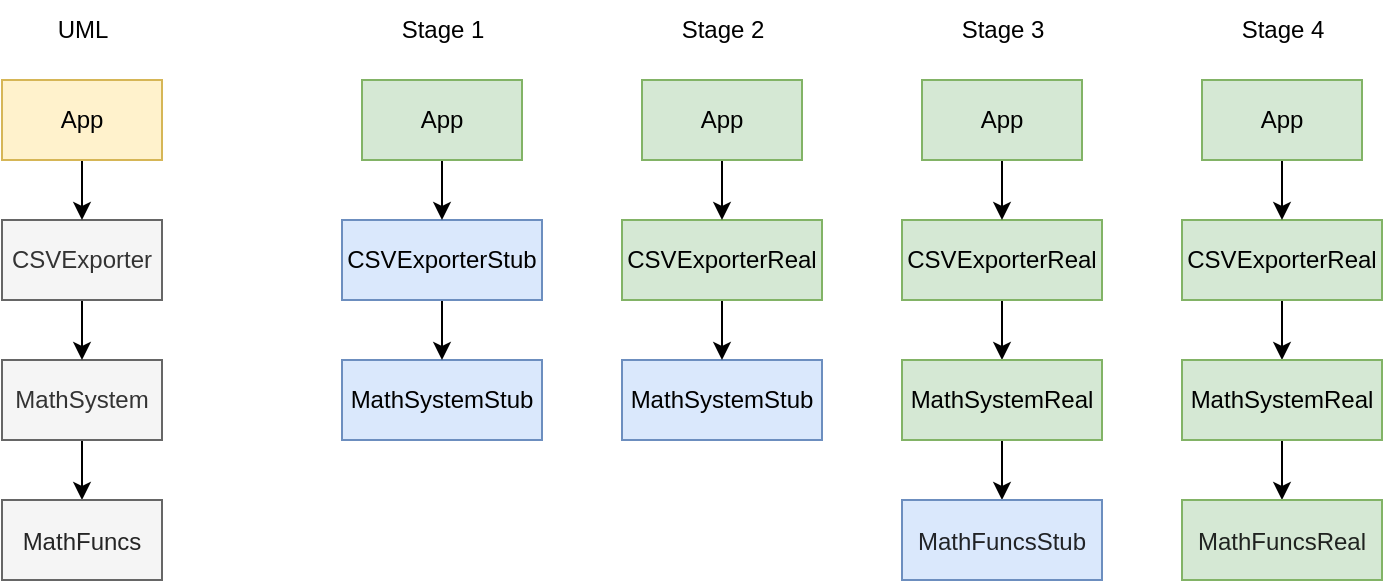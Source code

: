 <mxfile version="24.7.17" pages="2">
  <diagram name="Страница — 1" id="pq1UYVtpZtqTnl3bqDsY">
    <mxGraphModel dx="830" dy="534" grid="1" gridSize="10" guides="1" tooltips="1" connect="1" arrows="1" fold="1" page="1" pageScale="1" pageWidth="827" pageHeight="1169" math="0" shadow="0">
      <root>
        <mxCell id="0" />
        <mxCell id="1" parent="0" />
        <mxCell id="upMj4C_Jp9JjBzf0nAg5-25" style="edgeStyle=orthogonalEdgeStyle;rounded=0;orthogonalLoop=1;jettySize=auto;html=1;exitX=0.5;exitY=1;exitDx=0;exitDy=0;entryX=0.5;entryY=0;entryDx=0;entryDy=0;" parent="1" source="upMj4C_Jp9JjBzf0nAg5-2" target="upMj4C_Jp9JjBzf0nAg5-4" edge="1">
          <mxGeometry relative="1" as="geometry" />
        </mxCell>
        <mxCell id="upMj4C_Jp9JjBzf0nAg5-2" value="MathSystem" style="rounded=0;whiteSpace=wrap;html=1;fillColor=#f5f5f5;strokeColor=#666666;fontColor=#333333;" parent="1" vertex="1">
          <mxGeometry x="80" y="260" width="80" height="40" as="geometry" />
        </mxCell>
        <mxCell id="upMj4C_Jp9JjBzf0nAg5-4" value="&lt;p style=&quot;margin: 0px; font-variant-numeric: normal; font-variant-east-asian: normal; font-variant-alternates: normal; font-size-adjust: none; font-kerning: auto; font-optical-sizing: auto; font-feature-settings: normal; font-variation-settings: normal; font-variant-position: normal; font-stretch: normal; line-height: normal; color: rgba(0, 0, 0, 0.85); text-align: start;&quot; class=&quot;p1&quot;&gt;&lt;font style=&quot;font-size: 12px;&quot; face=&quot;Helvetica&quot;&gt;MathFuncs&lt;/font&gt;&lt;/p&gt;" style="rounded=0;whiteSpace=wrap;html=1;fillColor=#f5f5f5;fontColor=#333333;strokeColor=#666666;" parent="1" vertex="1">
          <mxGeometry x="80" y="330" width="80" height="40" as="geometry" />
        </mxCell>
        <mxCell id="upMj4C_Jp9JjBzf0nAg5-36" style="edgeStyle=orthogonalEdgeStyle;rounded=0;orthogonalLoop=1;jettySize=auto;html=1;exitX=0.5;exitY=1;exitDx=0;exitDy=0;entryX=0.5;entryY=0;entryDx=0;entryDy=0;" parent="1" source="upMj4C_Jp9JjBzf0nAg5-35" target="upMj4C_Jp9JjBzf0nAg5-2" edge="1">
          <mxGeometry relative="1" as="geometry">
            <Array as="points">
              <mxPoint x="120" y="250" />
              <mxPoint x="120" y="250" />
            </Array>
          </mxGeometry>
        </mxCell>
        <mxCell id="upMj4C_Jp9JjBzf0nAg5-35" value="CSVExporter" style="rounded=0;whiteSpace=wrap;html=1;fillColor=#f5f5f5;strokeColor=#666666;fontColor=#333333;" parent="1" vertex="1">
          <mxGeometry x="80" y="190" width="80" height="40" as="geometry" />
        </mxCell>
        <mxCell id="KPUU_KzS-__4nNuOVvrY-2" style="edgeStyle=orthogonalEdgeStyle;rounded=0;orthogonalLoop=1;jettySize=auto;html=1;exitX=0.5;exitY=1;exitDx=0;exitDy=0;entryX=0.5;entryY=0;entryDx=0;entryDy=0;" parent="1" source="KPUU_KzS-__4nNuOVvrY-1" target="upMj4C_Jp9JjBzf0nAg5-35" edge="1">
          <mxGeometry relative="1" as="geometry">
            <Array as="points">
              <mxPoint x="120" y="180" />
              <mxPoint x="120" y="180" />
            </Array>
          </mxGeometry>
        </mxCell>
        <mxCell id="KPUU_KzS-__4nNuOVvrY-1" value="App" style="rounded=0;whiteSpace=wrap;html=1;fillColor=#fff2cc;strokeColor=#d6b656;" parent="1" vertex="1">
          <mxGeometry x="80" y="120" width="80" height="40" as="geometry" />
        </mxCell>
        <mxCell id="UndNVAlFqwshJrJf2Rp5-2" value="MathSystemStub" style="rounded=0;whiteSpace=wrap;html=1;fillColor=#dae8fc;strokeColor=#6c8ebf;" vertex="1" parent="1">
          <mxGeometry x="250" y="260" width="100" height="40" as="geometry" />
        </mxCell>
        <mxCell id="UndNVAlFqwshJrJf2Rp5-4" style="edgeStyle=orthogonalEdgeStyle;rounded=0;orthogonalLoop=1;jettySize=auto;html=1;exitX=0.5;exitY=1;exitDx=0;exitDy=0;entryX=0.5;entryY=0;entryDx=0;entryDy=0;" edge="1" parent="1" source="UndNVAlFqwshJrJf2Rp5-5" target="UndNVAlFqwshJrJf2Rp5-2">
          <mxGeometry relative="1" as="geometry">
            <Array as="points">
              <mxPoint x="300" y="250" />
              <mxPoint x="300" y="250" />
            </Array>
          </mxGeometry>
        </mxCell>
        <mxCell id="UndNVAlFqwshJrJf2Rp5-5" value="CSVExporterStub" style="rounded=0;whiteSpace=wrap;html=1;fillColor=#dae8fc;strokeColor=#6c8ebf;" vertex="1" parent="1">
          <mxGeometry x="250" y="190" width="100" height="40" as="geometry" />
        </mxCell>
        <mxCell id="UndNVAlFqwshJrJf2Rp5-6" style="edgeStyle=orthogonalEdgeStyle;rounded=0;orthogonalLoop=1;jettySize=auto;html=1;exitX=0.5;exitY=1;exitDx=0;exitDy=0;entryX=0.5;entryY=0;entryDx=0;entryDy=0;" edge="1" parent="1" source="UndNVAlFqwshJrJf2Rp5-7" target="UndNVAlFqwshJrJf2Rp5-5">
          <mxGeometry relative="1" as="geometry">
            <Array as="points">
              <mxPoint x="300" y="180" />
              <mxPoint x="300" y="180" />
            </Array>
          </mxGeometry>
        </mxCell>
        <mxCell id="UndNVAlFqwshJrJf2Rp5-7" value="App" style="rounded=0;whiteSpace=wrap;html=1;fillColor=#d5e8d4;strokeColor=#82b366;" vertex="1" parent="1">
          <mxGeometry x="260" y="120" width="80" height="40" as="geometry" />
        </mxCell>
        <mxCell id="UndNVAlFqwshJrJf2Rp5-8" value="Stage 1" style="text;html=1;align=center;verticalAlign=middle;resizable=0;points=[];autosize=1;strokeColor=none;fillColor=none;" vertex="1" parent="1">
          <mxGeometry x="270" y="80" width="60" height="30" as="geometry" />
        </mxCell>
        <mxCell id="UndNVAlFqwshJrJf2Rp5-9" value="MathSystemStub" style="rounded=0;whiteSpace=wrap;html=1;fillColor=#dae8fc;strokeColor=#6c8ebf;" vertex="1" parent="1">
          <mxGeometry x="390" y="260" width="100" height="40" as="geometry" />
        </mxCell>
        <mxCell id="UndNVAlFqwshJrJf2Rp5-10" style="edgeStyle=orthogonalEdgeStyle;rounded=0;orthogonalLoop=1;jettySize=auto;html=1;exitX=0.5;exitY=1;exitDx=0;exitDy=0;entryX=0.5;entryY=0;entryDx=0;entryDy=0;" edge="1" parent="1" source="UndNVAlFqwshJrJf2Rp5-11" target="UndNVAlFqwshJrJf2Rp5-9">
          <mxGeometry relative="1" as="geometry">
            <Array as="points">
              <mxPoint x="440" y="250" />
              <mxPoint x="440" y="250" />
            </Array>
          </mxGeometry>
        </mxCell>
        <mxCell id="UndNVAlFqwshJrJf2Rp5-11" value="CSVExporterReal" style="rounded=0;whiteSpace=wrap;html=1;fillColor=#d5e8d4;strokeColor=#82b366;" vertex="1" parent="1">
          <mxGeometry x="390" y="190" width="100" height="40" as="geometry" />
        </mxCell>
        <mxCell id="UndNVAlFqwshJrJf2Rp5-12" style="edgeStyle=orthogonalEdgeStyle;rounded=0;orthogonalLoop=1;jettySize=auto;html=1;exitX=0.5;exitY=1;exitDx=0;exitDy=0;entryX=0.5;entryY=0;entryDx=0;entryDy=0;" edge="1" parent="1" source="UndNVAlFqwshJrJf2Rp5-13" target="UndNVAlFqwshJrJf2Rp5-11">
          <mxGeometry relative="1" as="geometry">
            <Array as="points">
              <mxPoint x="440" y="180" />
              <mxPoint x="440" y="180" />
            </Array>
          </mxGeometry>
        </mxCell>
        <mxCell id="UndNVAlFqwshJrJf2Rp5-13" value="App" style="rounded=0;whiteSpace=wrap;html=1;fillColor=#d5e8d4;strokeColor=#82b366;" vertex="1" parent="1">
          <mxGeometry x="400" y="120" width="80" height="40" as="geometry" />
        </mxCell>
        <mxCell id="UndNVAlFqwshJrJf2Rp5-14" value="Stage 2" style="text;html=1;align=center;verticalAlign=middle;resizable=0;points=[];autosize=1;strokeColor=none;fillColor=none;" vertex="1" parent="1">
          <mxGeometry x="410" y="80" width="60" height="30" as="geometry" />
        </mxCell>
        <mxCell id="UndNVAlFqwshJrJf2Rp5-16" style="edgeStyle=orthogonalEdgeStyle;rounded=0;orthogonalLoop=1;jettySize=auto;html=1;exitX=0.5;exitY=1;exitDx=0;exitDy=0;entryX=0.5;entryY=0;entryDx=0;entryDy=0;" edge="1" source="UndNVAlFqwshJrJf2Rp5-17" target="UndNVAlFqwshJrJf2Rp5-23" parent="1">
          <mxGeometry relative="1" as="geometry">
            <Array as="points" />
            <mxPoint x="580" y="260" as="targetPoint" />
          </mxGeometry>
        </mxCell>
        <mxCell id="UndNVAlFqwshJrJf2Rp5-17" value="CSVExporterReal" style="rounded=0;whiteSpace=wrap;html=1;fillColor=#d5e8d4;strokeColor=#82b366;" vertex="1" parent="1">
          <mxGeometry x="530" y="190" width="100" height="40" as="geometry" />
        </mxCell>
        <mxCell id="UndNVAlFqwshJrJf2Rp5-18" style="edgeStyle=orthogonalEdgeStyle;rounded=0;orthogonalLoop=1;jettySize=auto;html=1;exitX=0.5;exitY=1;exitDx=0;exitDy=0;entryX=0.5;entryY=0;entryDx=0;entryDy=0;" edge="1" source="UndNVAlFqwshJrJf2Rp5-19" target="UndNVAlFqwshJrJf2Rp5-17" parent="1">
          <mxGeometry relative="1" as="geometry">
            <Array as="points">
              <mxPoint x="580" y="180" />
              <mxPoint x="580" y="180" />
            </Array>
          </mxGeometry>
        </mxCell>
        <mxCell id="UndNVAlFqwshJrJf2Rp5-19" value="App" style="rounded=0;whiteSpace=wrap;html=1;fillColor=#d5e8d4;strokeColor=#82b366;" vertex="1" parent="1">
          <mxGeometry x="540" y="120" width="80" height="40" as="geometry" />
        </mxCell>
        <mxCell id="UndNVAlFqwshJrJf2Rp5-20" value="Stage 3" style="text;html=1;align=center;verticalAlign=middle;resizable=0;points=[];autosize=1;strokeColor=none;fillColor=none;" vertex="1" parent="1">
          <mxGeometry x="550" y="80" width="60" height="30" as="geometry" />
        </mxCell>
        <mxCell id="UndNVAlFqwshJrJf2Rp5-22" style="edgeStyle=orthogonalEdgeStyle;rounded=0;orthogonalLoop=1;jettySize=auto;html=1;exitX=0.5;exitY=1;exitDx=0;exitDy=0;entryX=0.5;entryY=0;entryDx=0;entryDy=0;" edge="1" parent="1" source="UndNVAlFqwshJrJf2Rp5-23" target="UndNVAlFqwshJrJf2Rp5-24">
          <mxGeometry relative="1" as="geometry" />
        </mxCell>
        <mxCell id="UndNVAlFqwshJrJf2Rp5-23" value="MathSystemReal" style="rounded=0;whiteSpace=wrap;html=1;fillColor=#d5e8d4;strokeColor=#82b366;" vertex="1" parent="1">
          <mxGeometry x="530" y="260" width="100" height="40" as="geometry" />
        </mxCell>
        <mxCell id="UndNVAlFqwshJrJf2Rp5-24" value="&lt;p style=&quot;margin: 0px; font-variant-numeric: normal; font-variant-east-asian: normal; font-variant-alternates: normal; font-size-adjust: none; font-kerning: auto; font-optical-sizing: auto; font-feature-settings: normal; font-variation-settings: normal; font-variant-position: normal; font-stretch: normal; line-height: normal; color: rgba(0, 0, 0, 0.85); text-align: start;&quot; class=&quot;p1&quot;&gt;&lt;font style=&quot;font-size: 12px;&quot; face=&quot;Helvetica&quot;&gt;MathFuncsStub&lt;/font&gt;&lt;/p&gt;" style="rounded=0;whiteSpace=wrap;html=1;fillColor=#dae8fc;strokeColor=#6c8ebf;" vertex="1" parent="1">
          <mxGeometry x="530" y="330" width="100" height="40" as="geometry" />
        </mxCell>
        <mxCell id="UndNVAlFqwshJrJf2Rp5-25" style="edgeStyle=orthogonalEdgeStyle;rounded=0;orthogonalLoop=1;jettySize=auto;html=1;exitX=0.5;exitY=1;exitDx=0;exitDy=0;entryX=0.5;entryY=0;entryDx=0;entryDy=0;" edge="1" parent="1" source="UndNVAlFqwshJrJf2Rp5-26" target="UndNVAlFqwshJrJf2Rp5-31">
          <mxGeometry relative="1" as="geometry">
            <Array as="points" />
            <mxPoint x="720" y="260" as="targetPoint" />
          </mxGeometry>
        </mxCell>
        <mxCell id="UndNVAlFqwshJrJf2Rp5-26" value="CSVExporterReal" style="rounded=0;whiteSpace=wrap;html=1;fillColor=#d5e8d4;strokeColor=#82b366;" vertex="1" parent="1">
          <mxGeometry x="670" y="190" width="100" height="40" as="geometry" />
        </mxCell>
        <mxCell id="UndNVAlFqwshJrJf2Rp5-27" style="edgeStyle=orthogonalEdgeStyle;rounded=0;orthogonalLoop=1;jettySize=auto;html=1;exitX=0.5;exitY=1;exitDx=0;exitDy=0;entryX=0.5;entryY=0;entryDx=0;entryDy=0;" edge="1" parent="1" source="UndNVAlFqwshJrJf2Rp5-28" target="UndNVAlFqwshJrJf2Rp5-26">
          <mxGeometry relative="1" as="geometry">
            <Array as="points">
              <mxPoint x="720" y="180" />
              <mxPoint x="720" y="180" />
            </Array>
          </mxGeometry>
        </mxCell>
        <mxCell id="UndNVAlFqwshJrJf2Rp5-28" value="App" style="rounded=0;whiteSpace=wrap;html=1;fillColor=#d5e8d4;strokeColor=#82b366;" vertex="1" parent="1">
          <mxGeometry x="680" y="120" width="80" height="40" as="geometry" />
        </mxCell>
        <mxCell id="UndNVAlFqwshJrJf2Rp5-29" value="Stage 4" style="text;html=1;align=center;verticalAlign=middle;resizable=0;points=[];autosize=1;strokeColor=none;fillColor=none;" vertex="1" parent="1">
          <mxGeometry x="690" y="80" width="60" height="30" as="geometry" />
        </mxCell>
        <mxCell id="UndNVAlFqwshJrJf2Rp5-30" style="edgeStyle=orthogonalEdgeStyle;rounded=0;orthogonalLoop=1;jettySize=auto;html=1;exitX=0.5;exitY=1;exitDx=0;exitDy=0;entryX=0.5;entryY=0;entryDx=0;entryDy=0;" edge="1" parent="1" source="UndNVAlFqwshJrJf2Rp5-31" target="UndNVAlFqwshJrJf2Rp5-32">
          <mxGeometry relative="1" as="geometry" />
        </mxCell>
        <mxCell id="UndNVAlFqwshJrJf2Rp5-31" value="MathSystemReal" style="rounded=0;whiteSpace=wrap;html=1;fillColor=#d5e8d4;strokeColor=#82b366;" vertex="1" parent="1">
          <mxGeometry x="670" y="260" width="100" height="40" as="geometry" />
        </mxCell>
        <mxCell id="UndNVAlFqwshJrJf2Rp5-32" value="&lt;p style=&quot;margin: 0px; font-variant-numeric: normal; font-variant-east-asian: normal; font-variant-alternates: normal; font-size-adjust: none; font-kerning: auto; font-optical-sizing: auto; font-feature-settings: normal; font-variation-settings: normal; font-variant-position: normal; font-stretch: normal; line-height: normal; color: rgba(0, 0, 0, 0.85); text-align: start;&quot; class=&quot;p1&quot;&gt;&lt;font style=&quot;font-size: 12px;&quot; face=&quot;Helvetica&quot;&gt;MathFuncsReal&lt;/font&gt;&lt;/p&gt;" style="rounded=0;whiteSpace=wrap;html=1;fillColor=#d5e8d4;strokeColor=#82b366;" vertex="1" parent="1">
          <mxGeometry x="670" y="330" width="100" height="40" as="geometry" />
        </mxCell>
        <mxCell id="UndNVAlFqwshJrJf2Rp5-33" value="UML" style="text;html=1;align=center;verticalAlign=middle;resizable=0;points=[];autosize=1;strokeColor=none;fillColor=none;" vertex="1" parent="1">
          <mxGeometry x="95" y="80" width="50" height="30" as="geometry" />
        </mxCell>
      </root>
    </mxGraphModel>
  </diagram>
  <diagram id="q4JQZFZJxQXdTmWeXo3R" name="Страница — 2">
    <mxGraphModel dx="681" dy="439" grid="1" gridSize="10" guides="1" tooltips="1" connect="1" arrows="1" fold="1" page="1" pageScale="1" pageWidth="827" pageHeight="1169" math="0" shadow="0">
      <root>
        <mxCell id="0" />
        <mxCell id="1" parent="0" />
        <mxCell id="TMoAywxKkLkadVPj3wmM-1" style="edgeStyle=orthogonalEdgeStyle;rounded=0;orthogonalLoop=1;jettySize=auto;html=1;exitX=0.5;exitY=1;exitDx=0;exitDy=0;entryX=0.25;entryY=0;entryDx=0;entryDy=0;" parent="1" source="TMoAywxKkLkadVPj3wmM-2" target="TMoAywxKkLkadVPj3wmM-5" edge="1">
          <mxGeometry relative="1" as="geometry">
            <Array as="points">
              <mxPoint x="470" y="240" />
              <mxPoint x="495" y="240" />
            </Array>
          </mxGeometry>
        </mxCell>
        <mxCell id="TMoAywxKkLkadVPj3wmM-2" value="log_5" style="rounded=0;whiteSpace=wrap;html=1;fillColor=#d5e8d4;strokeColor=#82b366;" parent="1" vertex="1">
          <mxGeometry x="440" y="200" width="60" height="30" as="geometry" />
        </mxCell>
        <mxCell id="TMoAywxKkLkadVPj3wmM-3" style="edgeStyle=orthogonalEdgeStyle;rounded=0;orthogonalLoop=1;jettySize=auto;html=1;exitX=0.5;exitY=1;exitDx=0;exitDy=0;entryX=0.75;entryY=0;entryDx=0;entryDy=0;" parent="1" source="TMoAywxKkLkadVPj3wmM-4" target="TMoAywxKkLkadVPj3wmM-5" edge="1">
          <mxGeometry relative="1" as="geometry">
            <Array as="points">
              <mxPoint x="550" y="240" />
              <mxPoint x="525" y="240" />
            </Array>
          </mxGeometry>
        </mxCell>
        <mxCell id="TMoAywxKkLkadVPj3wmM-4" value="log_2" style="rounded=0;whiteSpace=wrap;html=1;fillColor=#d5e8d4;strokeColor=#82b366;" parent="1" vertex="1">
          <mxGeometry x="520" y="200" width="60" height="30" as="geometry" />
        </mxCell>
        <mxCell id="TMoAywxKkLkadVPj3wmM-5" value="ln" style="rounded=0;whiteSpace=wrap;html=1;fillColor=#d5e8d4;strokeColor=#82b366;" parent="1" vertex="1">
          <mxGeometry x="480" y="260" width="60" height="30" as="geometry" />
        </mxCell>
        <mxCell id="TMoAywxKkLkadVPj3wmM-6" style="edgeStyle=orthogonalEdgeStyle;rounded=0;orthogonalLoop=1;jettySize=auto;html=1;exitX=0.5;exitY=1;exitDx=0;exitDy=0;entryX=0.75;entryY=0;entryDx=0;entryDy=0;" parent="1" source="TMoAywxKkLkadVPj3wmM-7" target="TMoAywxKkLkadVPj3wmM-14" edge="1">
          <mxGeometry relative="1" as="geometry">
            <Array as="points">
              <mxPoint x="370" y="300" />
              <mxPoint x="345" y="300" />
            </Array>
          </mxGeometry>
        </mxCell>
        <mxCell id="TMoAywxKkLkadVPj3wmM-7" value="csc" style="rounded=0;whiteSpace=wrap;html=1;fillColor=#d5e8d4;strokeColor=#82b366;" parent="1" vertex="1">
          <mxGeometry x="340" y="200" width="60" height="30" as="geometry" />
        </mxCell>
        <mxCell id="TMoAywxKkLkadVPj3wmM-8" style="edgeStyle=orthogonalEdgeStyle;rounded=0;orthogonalLoop=1;jettySize=auto;html=1;exitX=0.75;exitY=1;exitDx=0;exitDy=0;entryX=0.5;entryY=0;entryDx=0;entryDy=0;" parent="1" source="TMoAywxKkLkadVPj3wmM-10" target="TMoAywxKkLkadVPj3wmM-12" edge="1">
          <mxGeometry relative="1" as="geometry">
            <Array as="points">
              <mxPoint x="305" y="240" />
              <mxPoint x="330" y="240" />
            </Array>
          </mxGeometry>
        </mxCell>
        <mxCell id="TMoAywxKkLkadVPj3wmM-9" style="edgeStyle=orthogonalEdgeStyle;rounded=0;orthogonalLoop=1;jettySize=auto;html=1;exitX=0.25;exitY=1;exitDx=0;exitDy=0;entryX=0.25;entryY=0;entryDx=0;entryDy=0;" parent="1" source="TMoAywxKkLkadVPj3wmM-10" target="TMoAywxKkLkadVPj3wmM-14" edge="1">
          <mxGeometry relative="1" as="geometry">
            <Array as="points">
              <mxPoint x="275" y="300" />
              <mxPoint x="315" y="300" />
            </Array>
          </mxGeometry>
        </mxCell>
        <mxCell id="TMoAywxKkLkadVPj3wmM-10" value="cot" style="rounded=0;whiteSpace=wrap;html=1;fillColor=#d5e8d4;strokeColor=#82b366;" parent="1" vertex="1">
          <mxGeometry x="260" y="200" width="60" height="30" as="geometry" />
        </mxCell>
        <mxCell id="TMoAywxKkLkadVPj3wmM-11" style="edgeStyle=orthogonalEdgeStyle;rounded=0;orthogonalLoop=1;jettySize=auto;html=1;exitX=0.5;exitY=1;exitDx=0;exitDy=0;entryX=0.5;entryY=0;entryDx=0;entryDy=0;" parent="1" source="TMoAywxKkLkadVPj3wmM-12" target="TMoAywxKkLkadVPj3wmM-14" edge="1">
          <mxGeometry relative="1" as="geometry" />
        </mxCell>
        <mxCell id="TMoAywxKkLkadVPj3wmM-12" value="cos" style="rounded=0;whiteSpace=wrap;html=1;fillColor=#d5e8d4;strokeColor=#82b366;" parent="1" vertex="1">
          <mxGeometry x="300" y="260" width="60" height="30" as="geometry" />
        </mxCell>
        <mxCell id="TMoAywxKkLkadVPj3wmM-13" style="edgeStyle=orthogonalEdgeStyle;rounded=0;orthogonalLoop=1;jettySize=auto;html=1;exitX=0.5;exitY=1;exitDx=0;exitDy=0;entryX=0.5;entryY=0;entryDx=0;entryDy=0;" parent="1" source="TMoAywxKkLkadVPj3wmM-14" target="TMoAywxKkLkadVPj3wmM-15" edge="1">
          <mxGeometry relative="1" as="geometry" />
        </mxCell>
        <mxCell id="TMoAywxKkLkadVPj3wmM-14" value="sin" style="rounded=0;whiteSpace=wrap;html=1;fillColor=#d5e8d4;strokeColor=#82b366;" parent="1" vertex="1">
          <mxGeometry x="300" y="320" width="60" height="30" as="geometry" />
        </mxCell>
        <mxCell id="TMoAywxKkLkadVPj3wmM-15" value="factorial" style="rounded=0;whiteSpace=wrap;html=1;fillColor=#d5e8d4;strokeColor=#82b366;" parent="1" vertex="1">
          <mxGeometry x="300" y="380" width="60" height="30" as="geometry" />
        </mxCell>
        <mxCell id="TMoAywxKkLkadVPj3wmM-16" value="&lt;p style=&quot;margin: 0px; font-variant-numeric: normal; font-variant-east-asian: normal; font-variant-alternates: normal; font-size-adjust: none; font-kerning: auto; font-optical-sizing: auto; font-feature-settings: normal; font-variation-settings: normal; font-variant-position: normal; font-stretch: normal; line-height: normal; color: rgba(0, 0, 0, 0.85); text-align: start;&quot; class=&quot;p1&quot;&gt;&lt;font style=&quot;font-size: 12px;&quot; face=&quot;Helvetica&quot;&gt;MathFuncs&lt;/font&gt;&lt;/p&gt;" style="rounded=0;whiteSpace=wrap;html=1;fillColor=#f5f5f5;fontColor=#333333;strokeColor=#666666;" parent="1" vertex="1">
          <mxGeometry x="380" y="120" width="80" height="40" as="geometry" />
        </mxCell>
      </root>
    </mxGraphModel>
  </diagram>
</mxfile>
